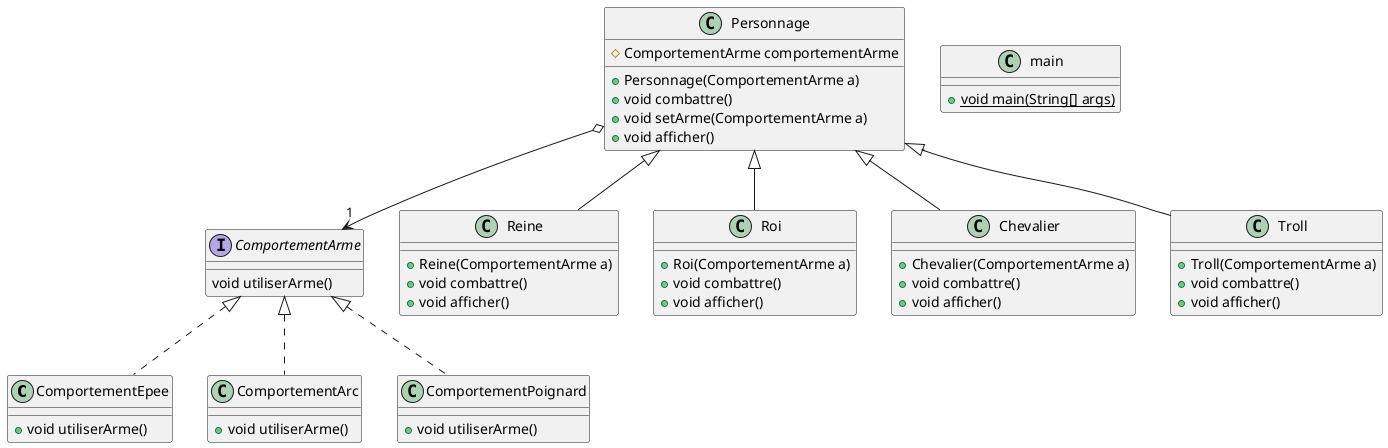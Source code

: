 @startuml
class ComportementEpee [[java:Comportement.ComportementEpee]] {
	+void utiliserArme()
}
interface ComportementArme [[java:Comportements.ComportementArme]] {
}
ComportementArme <|.. ComportementEpee
class ComportementArc [[java:Comportement.ComportementArc]] {
	+void utiliserArme()
}
interface ComportementArme [[java:Comportements.ComportementArme]] {
}
ComportementArme <|.. ComportementArc
class ComportementPoignard [[java:Comportement.ComportementPoignard]] {
	+void utiliserArme()
}
interface ComportementArme [[java:Comportements.ComportementArme]] {
}
ComportementArme <|.. ComportementPoignard
interface ComportementArme [[java:Comportement.ComportementArme]] {
	void utiliserArme()
}
class main [[java:main.main]] {
	+{static}void main(String[] args)
}
class Reine [[java:Perso.Reine]] {
	+Reine(ComportementArme a)
	+void combattre()
	+void afficher()
}
class Personnage [[java:appli.Personnage]] {
}
Personnage <|-- Reine
class Roi [[java:Perso.Roi]] {
	+Roi(ComportementArme a)
	+void combattre()
	+void afficher()
}
class Personnage [[java:appli.Personnage]] {
}
Personnage <|-- Roi
abstract class Personnage [[java:Perso.Personnage]] {
	#ComportementArme comportementArme
	+Personnage(ComportementArme a)
	+void combattre()
	+void setArme(ComportementArme a)
	+void afficher()
}
class Chevalier [[java:Perso.Chevalier]] {
	+Chevalier(ComportementArme a)
	+void combattre()
	+void afficher()
}
class Personnage [[java:appli.Personnage]] {
}
Personnage <|-- Chevalier
class Troll [[java:Perso.Troll]] {
	+Troll(ComportementArme a)
	+void combattre()
	+void afficher()
}
class Personnage [[java:appli.Personnage]] {
}
Personnage <|-- Troll
Personnage o--> "1"ComportementArme
@enduml